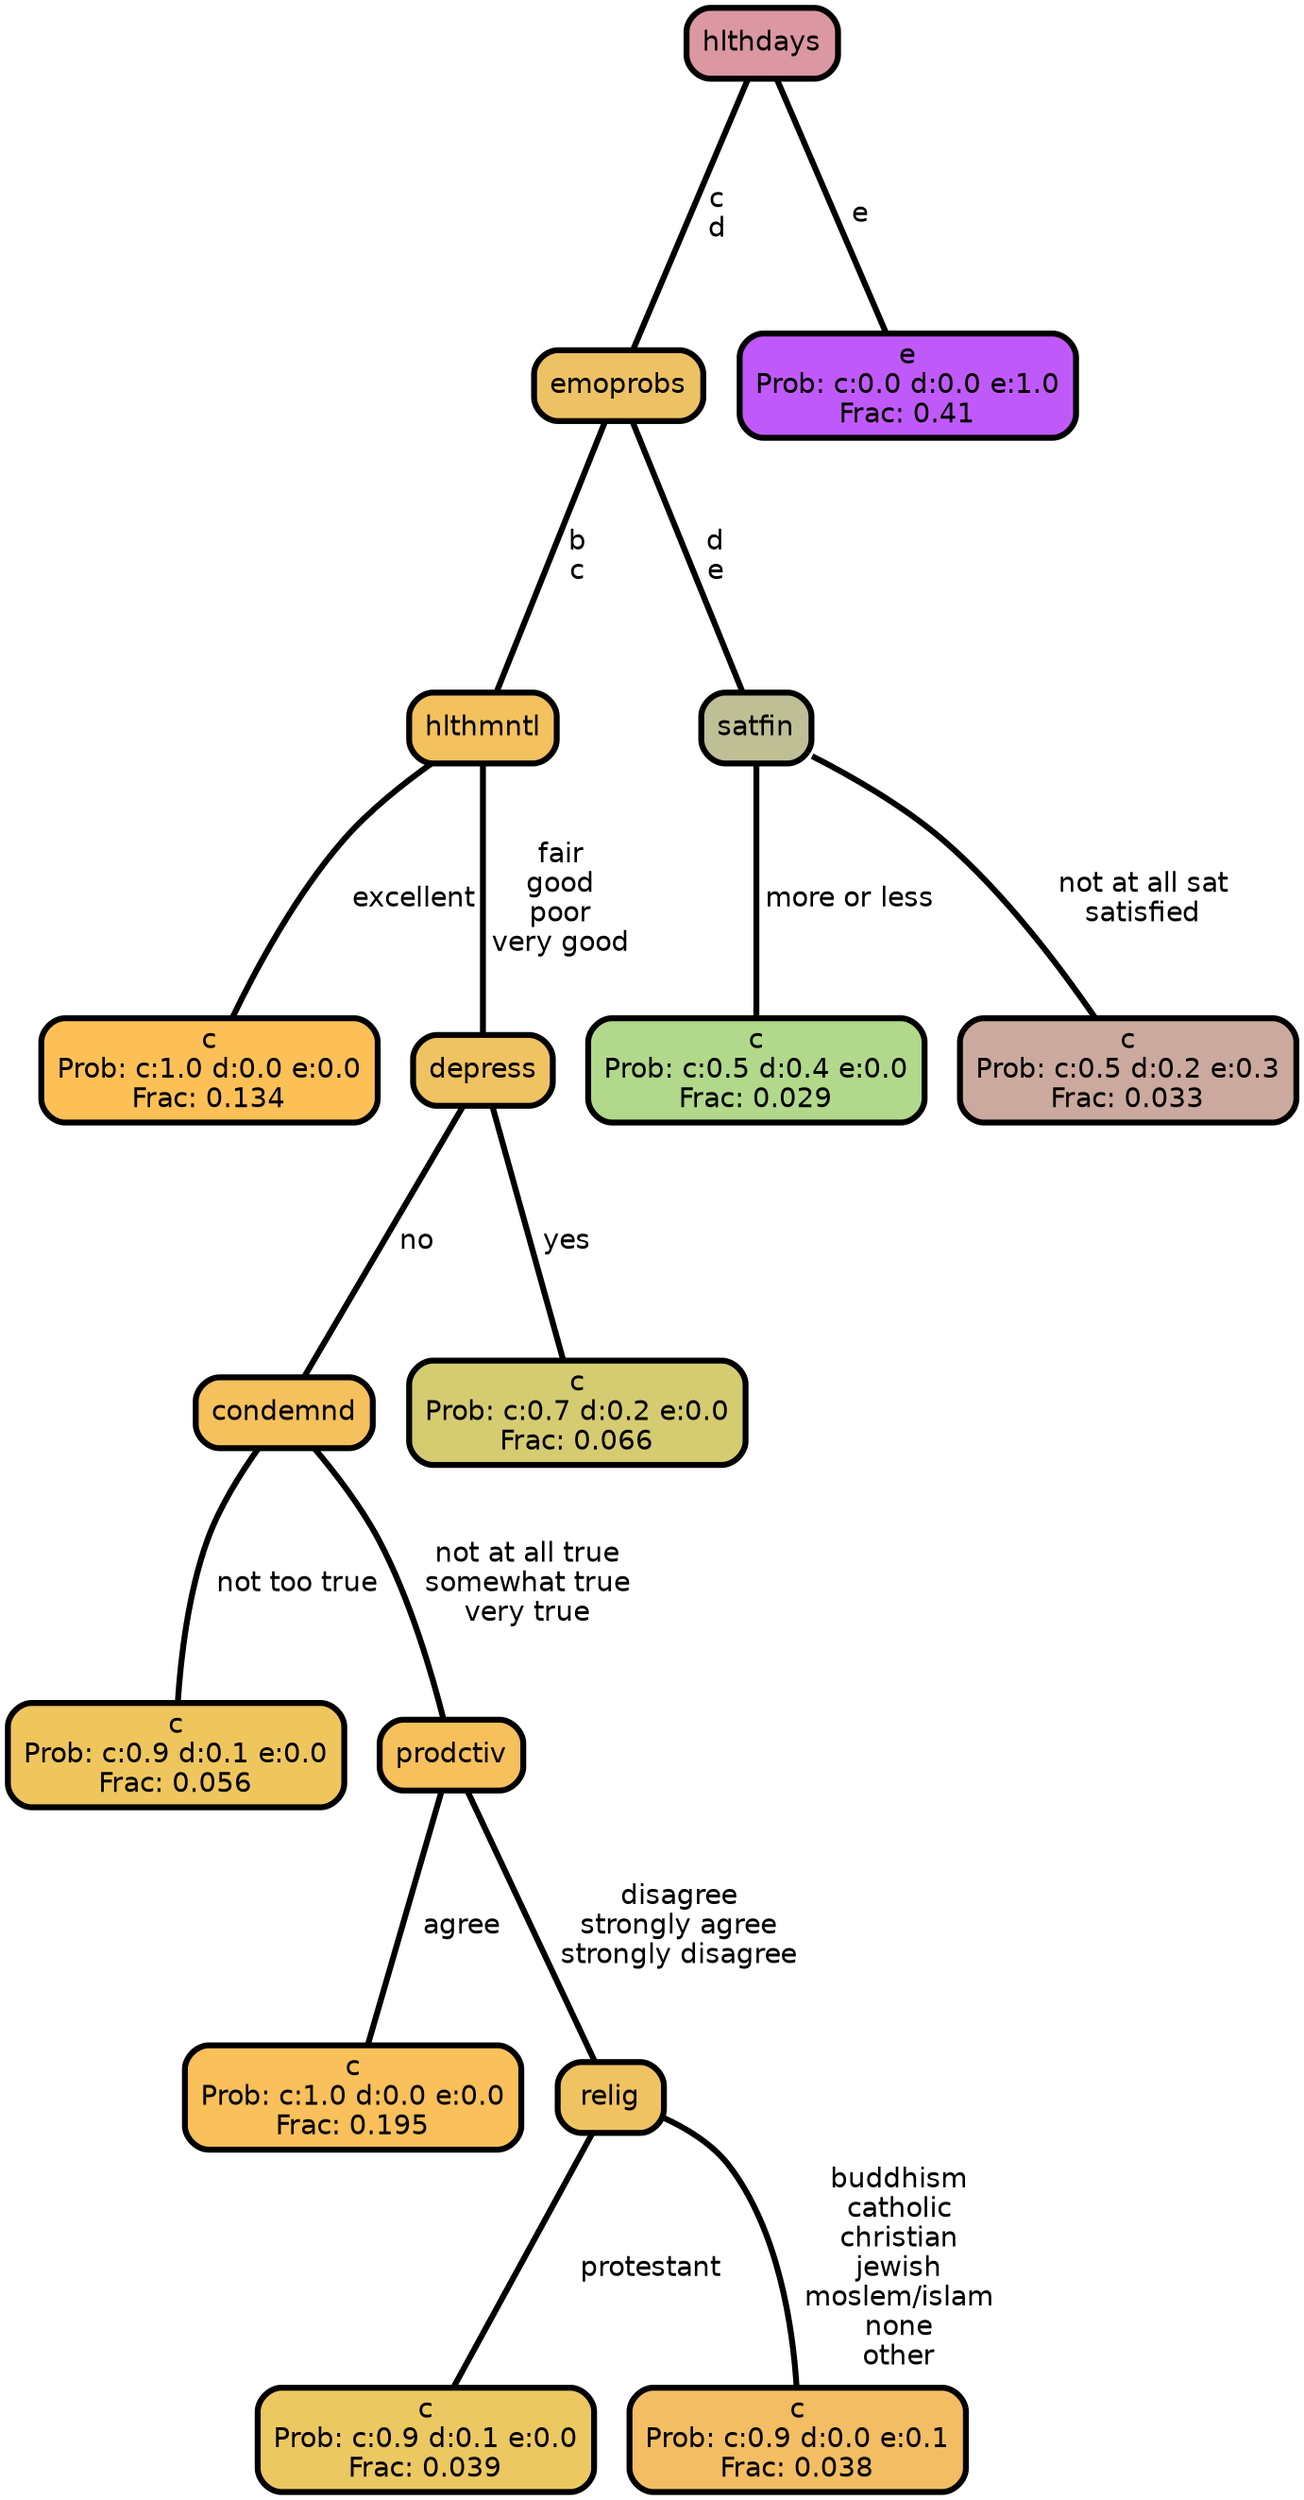 graph Tree {
node [shape=box, style="filled, rounded",color="black",penwidth="3",fontcolor="black",                 fontname=helvetica] ;
graph [ranksep="0 equally", splines=straight,                 bgcolor=transparent, dpi=200] ;
edge [fontname=helvetica, color=black] ;
0 [label="c
Prob: c:1.0 d:0.0 e:0.0
Frac: 0.134", fillcolor="#fdc057"] ;
1 [label="hlthmntl", fillcolor="#f3c25e"] ;
2 [label="c
Prob: c:0.9 d:0.1 e:0.0
Frac: 0.056", fillcolor="#efc65e"] ;
3 [label="condemnd", fillcolor="#f5c15d"] ;
4 [label="c
Prob: c:1.0 d:0.0 e:0.0
Frac: 0.195", fillcolor="#f9c05b"] ;
5 [label="prodctiv", fillcolor="#f6c05d"] ;
6 [label="c
Prob: c:0.9 d:0.1 e:0.0
Frac: 0.039", fillcolor="#ebc861"] ;
7 [label="relig", fillcolor="#efc262"] ;
8 [label="c
Prob: c:0.9 d:0.0 e:0.1
Frac: 0.038", fillcolor="#f3bd63"] ;
9 [label="depress", fillcolor="#efc361"] ;
10 [label="c
Prob: c:0.7 d:0.2 e:0.0
Frac: 0.066", fillcolor="#d5cc72"] ;
11 [label="emoprobs", fillcolor="#edc264"] ;
12 [label="c
Prob: c:0.5 d:0.4 e:0.0
Frac: 0.029", fillcolor="#b1d88b"] ;
13 [label="satfin", fillcolor="#bfbf96"] ;
14 [label="c
Prob: c:0.5 d:0.2 e:0.3
Frac: 0.033", fillcolor="#cba99f"] ;
15 [label="hlthdays", fillcolor="#db97a2"] ;
16 [label="e
Prob: c:0.0 d:0.0 e:1.0
Frac: 0.41", fillcolor="#c059fa"] ;
1 -- 0 [label=" excellent",penwidth=3] ;
1 -- 9 [label=" fair\n good\n poor\n very good",penwidth=3] ;
3 -- 2 [label=" not too true",penwidth=3] ;
3 -- 5 [label=" not at all true\n somewhat true\n very true",penwidth=3] ;
5 -- 4 [label=" agree",penwidth=3] ;
5 -- 7 [label=" disagree\n strongly agree\n strongly disagree",penwidth=3] ;
7 -- 6 [label=" protestant",penwidth=3] ;
7 -- 8 [label=" buddhism\n catholic\n christian\n jewish\n moslem/islam\n none\n other",penwidth=3] ;
9 -- 3 [label=" no",penwidth=3] ;
9 -- 10 [label=" yes",penwidth=3] ;
11 -- 1 [label=" b\n c",penwidth=3] ;
11 -- 13 [label=" d\n e",penwidth=3] ;
13 -- 12 [label=" more or less",penwidth=3] ;
13 -- 14 [label=" not at all sat\n satisfied",penwidth=3] ;
15 -- 11 [label=" c\n d",penwidth=3] ;
15 -- 16 [label=" e",penwidth=3] ;
{rank = same;}}